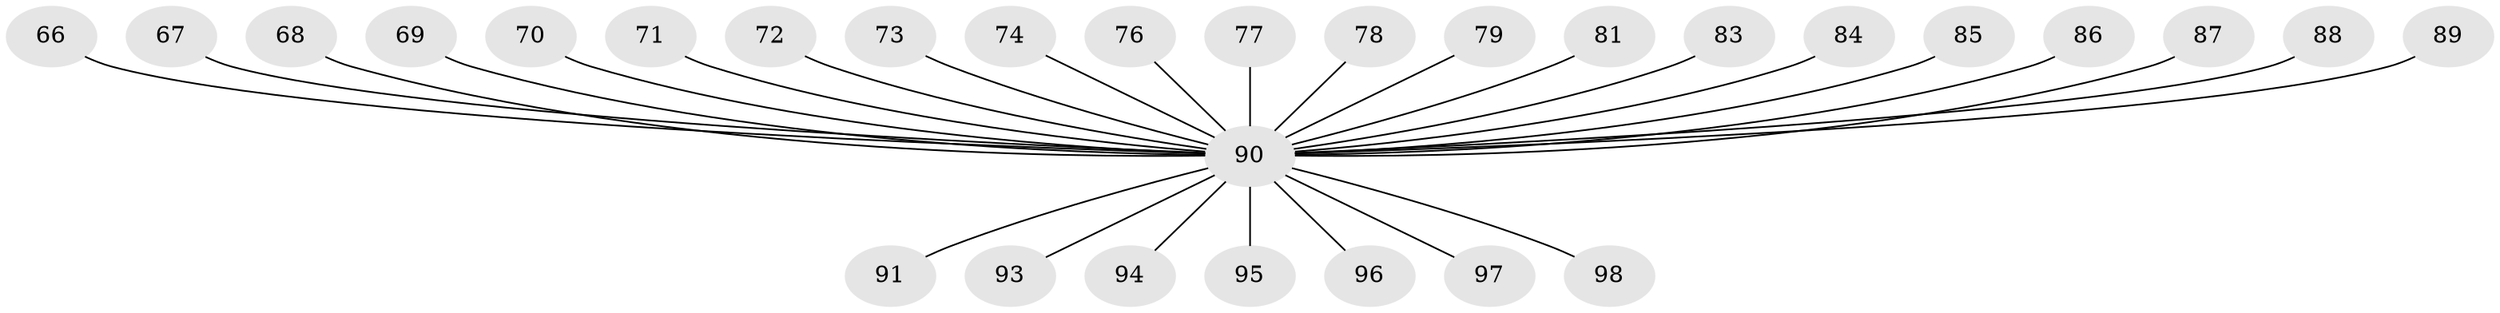 // original degree distribution, {4: 0.08163265306122448, 7: 0.01020408163265306, 5: 0.01020408163265306, 6: 0.04081632653061224, 3: 0.11224489795918367, 2: 0.20408163265306123, 1: 0.5408163265306123}
// Generated by graph-tools (version 1.1) at 2025/56/03/04/25 21:56:51]
// undirected, 29 vertices, 28 edges
graph export_dot {
graph [start="1"]
  node [color=gray90,style=filled];
  66;
  67;
  68;
  69;
  70;
  71;
  72 [super="+40"];
  73;
  74;
  76;
  77;
  78;
  79;
  81;
  83;
  84;
  85;
  86;
  87;
  88;
  89;
  90 [super="+82+65"];
  91;
  93;
  94;
  95;
  96;
  97;
  98 [super="+80+92"];
  66 -- 90;
  67 -- 90;
  68 -- 90;
  69 -- 90;
  70 -- 90;
  71 -- 90;
  72 -- 90;
  73 -- 90;
  74 -- 90;
  76 -- 90;
  77 -- 90;
  78 -- 90;
  79 -- 90;
  81 -- 90;
  83 -- 90;
  84 -- 90;
  85 -- 90;
  86 -- 90;
  87 -- 90;
  88 -- 90;
  89 -- 90;
  90 -- 96;
  90 -- 91;
  90 -- 93;
  90 -- 94;
  90 -- 95;
  90 -- 97;
  90 -- 98;
}
